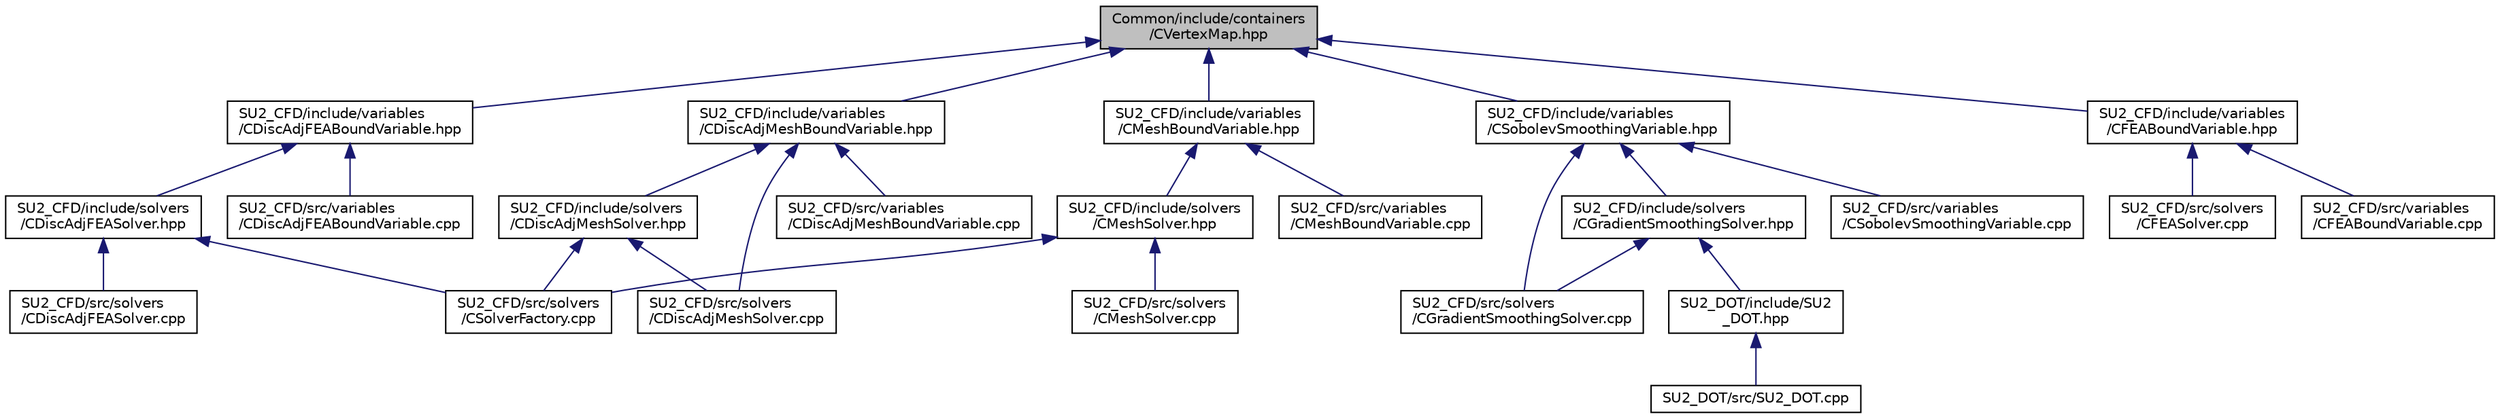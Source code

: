 digraph "Common/include/containers/CVertexMap.hpp"
{
 // LATEX_PDF_SIZE
  edge [fontname="Helvetica",fontsize="10",labelfontname="Helvetica",labelfontsize="10"];
  node [fontname="Helvetica",fontsize="10",shape=record];
  Node1 [label="Common/include/containers\l/CVertexMap.hpp",height=0.2,width=0.4,color="black", fillcolor="grey75", style="filled", fontcolor="black",tooltip="An index to index lookup vector."];
  Node1 -> Node2 [dir="back",color="midnightblue",fontsize="10",style="solid",fontname="Helvetica"];
  Node2 [label="SU2_CFD/include/variables\l/CDiscAdjFEABoundVariable.hpp",height=0.2,width=0.4,color="black", fillcolor="white", style="filled",URL="$CDiscAdjFEABoundVariable_8hpp.html",tooltip="Main class for defining the variables of the adjoint FEA solver at the boundary."];
  Node2 -> Node3 [dir="back",color="midnightblue",fontsize="10",style="solid",fontname="Helvetica"];
  Node3 [label="SU2_CFD/include/solvers\l/CDiscAdjFEASolver.hpp",height=0.2,width=0.4,color="black", fillcolor="white", style="filled",URL="$CDiscAdjFEASolver_8hpp.html",tooltip="Headers of the CDiscAdjFEASolver class."];
  Node3 -> Node4 [dir="back",color="midnightblue",fontsize="10",style="solid",fontname="Helvetica"];
  Node4 [label="SU2_CFD/src/solvers\l/CDiscAdjFEASolver.cpp",height=0.2,width=0.4,color="black", fillcolor="white", style="filled",URL="$CDiscAdjFEASolver_8cpp.html",tooltip="Main subroutines for solving adjoint FEM elasticity problems."];
  Node3 -> Node5 [dir="back",color="midnightblue",fontsize="10",style="solid",fontname="Helvetica"];
  Node5 [label="SU2_CFD/src/solvers\l/CSolverFactory.cpp",height=0.2,width=0.4,color="black", fillcolor="white", style="filled",URL="$CSolverFactory_8cpp.html",tooltip="Main subroutines for CSolverFactoryclass."];
  Node2 -> Node6 [dir="back",color="midnightblue",fontsize="10",style="solid",fontname="Helvetica"];
  Node6 [label="SU2_CFD/src/variables\l/CDiscAdjFEABoundVariable.cpp",height=0.2,width=0.4,color="black", fillcolor="white", style="filled",URL="$CDiscAdjFEABoundVariable_8cpp.html",tooltip=" "];
  Node1 -> Node7 [dir="back",color="midnightblue",fontsize="10",style="solid",fontname="Helvetica"];
  Node7 [label="SU2_CFD/include/variables\l/CDiscAdjMeshBoundVariable.hpp",height=0.2,width=0.4,color="black", fillcolor="white", style="filled",URL="$CDiscAdjMeshBoundVariable_8hpp.html",tooltip=" "];
  Node7 -> Node8 [dir="back",color="midnightblue",fontsize="10",style="solid",fontname="Helvetica"];
  Node8 [label="SU2_CFD/include/solvers\l/CDiscAdjMeshSolver.hpp",height=0.2,width=0.4,color="black", fillcolor="white", style="filled",URL="$CDiscAdjMeshSolver_8hpp.html",tooltip=" "];
  Node8 -> Node9 [dir="back",color="midnightblue",fontsize="10",style="solid",fontname="Helvetica"];
  Node9 [label="SU2_CFD/src/solvers\l/CDiscAdjMeshSolver.cpp",height=0.2,width=0.4,color="black", fillcolor="white", style="filled",URL="$CDiscAdjMeshSolver_8cpp.html",tooltip="Main subroutines for solving the discrete adjoint mesh problem."];
  Node8 -> Node5 [dir="back",color="midnightblue",fontsize="10",style="solid",fontname="Helvetica"];
  Node7 -> Node9 [dir="back",color="midnightblue",fontsize="10",style="solid",fontname="Helvetica"];
  Node7 -> Node10 [dir="back",color="midnightblue",fontsize="10",style="solid",fontname="Helvetica"];
  Node10 [label="SU2_CFD/src/variables\l/CDiscAdjMeshBoundVariable.cpp",height=0.2,width=0.4,color="black", fillcolor="white", style="filled",URL="$CDiscAdjMeshBoundVariable_8cpp.html",tooltip=" "];
  Node1 -> Node11 [dir="back",color="midnightblue",fontsize="10",style="solid",fontname="Helvetica"];
  Node11 [label="SU2_CFD/include/variables\l/CSobolevSmoothingVariable.hpp",height=0.2,width=0.4,color="black", fillcolor="white", style="filled",URL="$CSobolevSmoothingVariable_8hpp.html",tooltip="Class for defining the variables of the gradient smoothing."];
  Node11 -> Node12 [dir="back",color="midnightblue",fontsize="10",style="solid",fontname="Helvetica"];
  Node12 [label="SU2_CFD/include/solvers\l/CGradientSmoothingSolver.hpp",height=0.2,width=0.4,color="black", fillcolor="white", style="filled",URL="$CGradientSmoothingSolver_8hpp.html",tooltip="SOlver class for Sobolev smoothing of sensitivities."];
  Node12 -> Node13 [dir="back",color="midnightblue",fontsize="10",style="solid",fontname="Helvetica"];
  Node13 [label="SU2_CFD/src/solvers\l/CGradientSmoothingSolver.cpp",height=0.2,width=0.4,color="black", fillcolor="white", style="filled",URL="$CGradientSmoothingSolver_8cpp.html",tooltip=" "];
  Node12 -> Node14 [dir="back",color="midnightblue",fontsize="10",style="solid",fontname="Helvetica"];
  Node14 [label="SU2_DOT/include/SU2\l_DOT.hpp",height=0.2,width=0.4,color="black", fillcolor="white", style="filled",URL="$SU2__DOT_8hpp.html",tooltip="Headers of the main subroutines of the code SU2_DOT. The subroutines and functions are in the SU2_DOT..."];
  Node14 -> Node15 [dir="back",color="midnightblue",fontsize="10",style="solid",fontname="Helvetica"];
  Node15 [label="SU2_DOT/src/SU2_DOT.cpp",height=0.2,width=0.4,color="black", fillcolor="white", style="filled",URL="$SU2__DOT_8cpp.html",tooltip="Main file of the Gradient Projection Code (SU2_DOT)."];
  Node11 -> Node13 [dir="back",color="midnightblue",fontsize="10",style="solid",fontname="Helvetica"];
  Node11 -> Node16 [dir="back",color="midnightblue",fontsize="10",style="solid",fontname="Helvetica"];
  Node16 [label="SU2_CFD/src/variables\l/CSobolevSmoothingVariable.cpp",height=0.2,width=0.4,color="black", fillcolor="white", style="filled",URL="$CSobolevSmoothingVariable_8cpp.html",tooltip="Definition of the variables for gradient smoothing problems."];
  Node1 -> Node17 [dir="back",color="midnightblue",fontsize="10",style="solid",fontname="Helvetica"];
  Node17 [label="SU2_CFD/include/variables\l/CMeshBoundVariable.hpp",height=0.2,width=0.4,color="black", fillcolor="white", style="filled",URL="$CMeshBoundVariable_8hpp.html",tooltip="Declaration and inlines of the class to define the variables of the mesh movement at the moving bound..."];
  Node17 -> Node18 [dir="back",color="midnightblue",fontsize="10",style="solid",fontname="Helvetica"];
  Node18 [label="SU2_CFD/include/solvers\l/CMeshSolver.hpp",height=0.2,width=0.4,color="black", fillcolor="white", style="filled",URL="$CMeshSolver_8hpp.html",tooltip="Declaration and inlines of the class to compute the the discrete adjoint of the linear-elastic mesh s..."];
  Node18 -> Node19 [dir="back",color="midnightblue",fontsize="10",style="solid",fontname="Helvetica"];
  Node19 [label="SU2_CFD/src/solvers\l/CMeshSolver.cpp",height=0.2,width=0.4,color="black", fillcolor="white", style="filled",URL="$CMeshSolver_8cpp.html",tooltip="Main subroutines to solve moving meshes using a pseudo-linear elastic approach."];
  Node18 -> Node5 [dir="back",color="midnightblue",fontsize="10",style="solid",fontname="Helvetica"];
  Node17 -> Node20 [dir="back",color="midnightblue",fontsize="10",style="solid",fontname="Helvetica"];
  Node20 [label="SU2_CFD/src/variables\l/CMeshBoundVariable.cpp",height=0.2,width=0.4,color="black", fillcolor="white", style="filled",URL="$CMeshBoundVariable_8cpp.html",tooltip="Definition of the boundary variables for mesh motion using a pseudo-elastic approach."];
  Node1 -> Node21 [dir="back",color="midnightblue",fontsize="10",style="solid",fontname="Helvetica"];
  Node21 [label="SU2_CFD/include/variables\l/CFEABoundVariable.hpp",height=0.2,width=0.4,color="black", fillcolor="white", style="filled",URL="$CFEABoundVariable_8hpp.html",tooltip="Class for defining the variables on the FEA boundaries for FSI applications."];
  Node21 -> Node22 [dir="back",color="midnightblue",fontsize="10",style="solid",fontname="Helvetica"];
  Node22 [label="SU2_CFD/src/solvers\l/CFEASolver.cpp",height=0.2,width=0.4,color="black", fillcolor="white", style="filled",URL="$CFEASolver_8cpp.html",tooltip="Main subroutines for solving direct FEM elasticity problems."];
  Node21 -> Node23 [dir="back",color="midnightblue",fontsize="10",style="solid",fontname="Helvetica"];
  Node23 [label="SU2_CFD/src/variables\l/CFEABoundVariable.cpp",height=0.2,width=0.4,color="black", fillcolor="white", style="filled",URL="$CFEABoundVariable_8cpp.html",tooltip="Definition of the variables for FEM elastic structural problems."];
}

